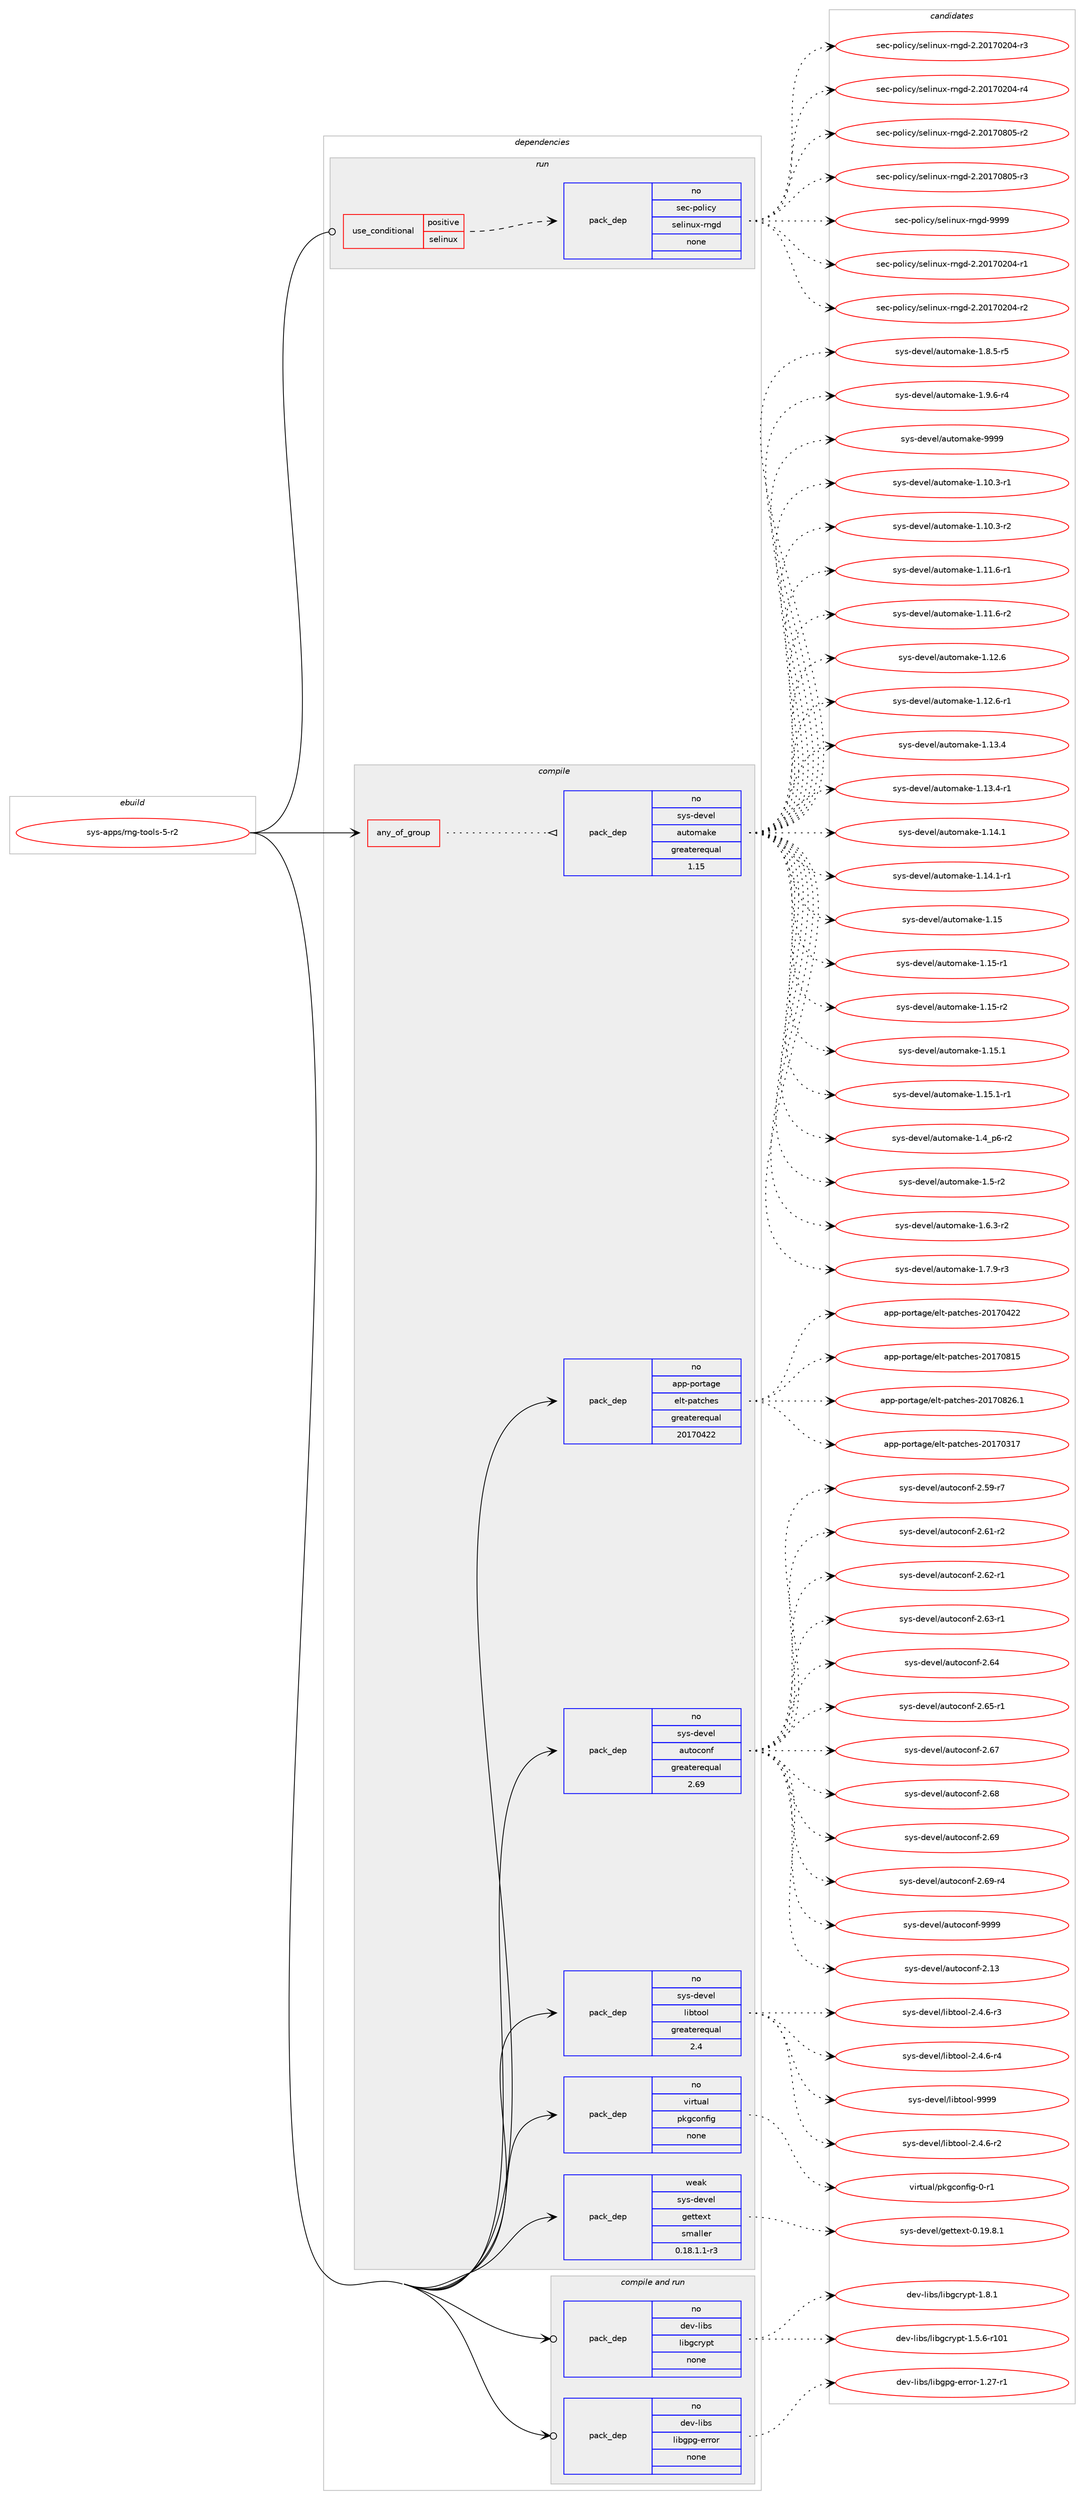 digraph prolog {

# *************
# Graph options
# *************

newrank=true;
concentrate=true;
compound=true;
graph [rankdir=LR,fontname=Helvetica,fontsize=10,ranksep=1.5];#, ranksep=2.5, nodesep=0.2];
edge  [arrowhead=vee];
node  [fontname=Helvetica,fontsize=10];

# **********
# The ebuild
# **********

subgraph cluster_leftcol {
color=gray;
rank=same;
label=<<i>ebuild</i>>;
id [label="sys-apps/rng-tools-5-r2", color=red, width=4, href="../sys-apps/rng-tools-5-r2.svg"];
}

# ****************
# The dependencies
# ****************

subgraph cluster_midcol {
color=gray;
label=<<i>dependencies</i>>;
subgraph cluster_compile {
fillcolor="#eeeeee";
style=filled;
label=<<i>compile</i>>;
subgraph any7891 {
dependency472213 [label=<<TABLE BORDER="0" CELLBORDER="1" CELLSPACING="0" CELLPADDING="4"><TR><TD CELLPADDING="10">any_of_group</TD></TR></TABLE>>, shape=none, color=red];subgraph pack350253 {
dependency472214 [label=<<TABLE BORDER="0" CELLBORDER="1" CELLSPACING="0" CELLPADDING="4" WIDTH="220"><TR><TD ROWSPAN="6" CELLPADDING="30">pack_dep</TD></TR><TR><TD WIDTH="110">no</TD></TR><TR><TD>sys-devel</TD></TR><TR><TD>automake</TD></TR><TR><TD>greaterequal</TD></TR><TR><TD>1.15</TD></TR></TABLE>>, shape=none, color=blue];
}
dependency472213:e -> dependency472214:w [weight=20,style="dotted",arrowhead="oinv"];
}
id:e -> dependency472213:w [weight=20,style="solid",arrowhead="vee"];
subgraph pack350254 {
dependency472215 [label=<<TABLE BORDER="0" CELLBORDER="1" CELLSPACING="0" CELLPADDING="4" WIDTH="220"><TR><TD ROWSPAN="6" CELLPADDING="30">pack_dep</TD></TR><TR><TD WIDTH="110">no</TD></TR><TR><TD>app-portage</TD></TR><TR><TD>elt-patches</TD></TR><TR><TD>greaterequal</TD></TR><TR><TD>20170422</TD></TR></TABLE>>, shape=none, color=blue];
}
id:e -> dependency472215:w [weight=20,style="solid",arrowhead="vee"];
subgraph pack350255 {
dependency472216 [label=<<TABLE BORDER="0" CELLBORDER="1" CELLSPACING="0" CELLPADDING="4" WIDTH="220"><TR><TD ROWSPAN="6" CELLPADDING="30">pack_dep</TD></TR><TR><TD WIDTH="110">no</TD></TR><TR><TD>sys-devel</TD></TR><TR><TD>autoconf</TD></TR><TR><TD>greaterequal</TD></TR><TR><TD>2.69</TD></TR></TABLE>>, shape=none, color=blue];
}
id:e -> dependency472216:w [weight=20,style="solid",arrowhead="vee"];
subgraph pack350256 {
dependency472217 [label=<<TABLE BORDER="0" CELLBORDER="1" CELLSPACING="0" CELLPADDING="4" WIDTH="220"><TR><TD ROWSPAN="6" CELLPADDING="30">pack_dep</TD></TR><TR><TD WIDTH="110">no</TD></TR><TR><TD>sys-devel</TD></TR><TR><TD>libtool</TD></TR><TR><TD>greaterequal</TD></TR><TR><TD>2.4</TD></TR></TABLE>>, shape=none, color=blue];
}
id:e -> dependency472217:w [weight=20,style="solid",arrowhead="vee"];
subgraph pack350257 {
dependency472218 [label=<<TABLE BORDER="0" CELLBORDER="1" CELLSPACING="0" CELLPADDING="4" WIDTH="220"><TR><TD ROWSPAN="6" CELLPADDING="30">pack_dep</TD></TR><TR><TD WIDTH="110">no</TD></TR><TR><TD>virtual</TD></TR><TR><TD>pkgconfig</TD></TR><TR><TD>none</TD></TR><TR><TD></TD></TR></TABLE>>, shape=none, color=blue];
}
id:e -> dependency472218:w [weight=20,style="solid",arrowhead="vee"];
subgraph pack350258 {
dependency472219 [label=<<TABLE BORDER="0" CELLBORDER="1" CELLSPACING="0" CELLPADDING="4" WIDTH="220"><TR><TD ROWSPAN="6" CELLPADDING="30">pack_dep</TD></TR><TR><TD WIDTH="110">weak</TD></TR><TR><TD>sys-devel</TD></TR><TR><TD>gettext</TD></TR><TR><TD>smaller</TD></TR><TR><TD>0.18.1.1-r3</TD></TR></TABLE>>, shape=none, color=blue];
}
id:e -> dependency472219:w [weight=20,style="solid",arrowhead="vee"];
}
subgraph cluster_compileandrun {
fillcolor="#eeeeee";
style=filled;
label=<<i>compile and run</i>>;
subgraph pack350259 {
dependency472220 [label=<<TABLE BORDER="0" CELLBORDER="1" CELLSPACING="0" CELLPADDING="4" WIDTH="220"><TR><TD ROWSPAN="6" CELLPADDING="30">pack_dep</TD></TR><TR><TD WIDTH="110">no</TD></TR><TR><TD>dev-libs</TD></TR><TR><TD>libgcrypt</TD></TR><TR><TD>none</TD></TR><TR><TD></TD></TR></TABLE>>, shape=none, color=blue];
}
id:e -> dependency472220:w [weight=20,style="solid",arrowhead="odotvee"];
subgraph pack350260 {
dependency472221 [label=<<TABLE BORDER="0" CELLBORDER="1" CELLSPACING="0" CELLPADDING="4" WIDTH="220"><TR><TD ROWSPAN="6" CELLPADDING="30">pack_dep</TD></TR><TR><TD WIDTH="110">no</TD></TR><TR><TD>dev-libs</TD></TR><TR><TD>libgpg-error</TD></TR><TR><TD>none</TD></TR><TR><TD></TD></TR></TABLE>>, shape=none, color=blue];
}
id:e -> dependency472221:w [weight=20,style="solid",arrowhead="odotvee"];
}
subgraph cluster_run {
fillcolor="#eeeeee";
style=filled;
label=<<i>run</i>>;
subgraph cond113814 {
dependency472222 [label=<<TABLE BORDER="0" CELLBORDER="1" CELLSPACING="0" CELLPADDING="4"><TR><TD ROWSPAN="3" CELLPADDING="10">use_conditional</TD></TR><TR><TD>positive</TD></TR><TR><TD>selinux</TD></TR></TABLE>>, shape=none, color=red];
subgraph pack350261 {
dependency472223 [label=<<TABLE BORDER="0" CELLBORDER="1" CELLSPACING="0" CELLPADDING="4" WIDTH="220"><TR><TD ROWSPAN="6" CELLPADDING="30">pack_dep</TD></TR><TR><TD WIDTH="110">no</TD></TR><TR><TD>sec-policy</TD></TR><TR><TD>selinux-rngd</TD></TR><TR><TD>none</TD></TR><TR><TD></TD></TR></TABLE>>, shape=none, color=blue];
}
dependency472222:e -> dependency472223:w [weight=20,style="dashed",arrowhead="vee"];
}
id:e -> dependency472222:w [weight=20,style="solid",arrowhead="odot"];
}
}

# **************
# The candidates
# **************

subgraph cluster_choices {
rank=same;
color=gray;
label=<<i>candidates</i>>;

subgraph choice350253 {
color=black;
nodesep=1;
choice11512111545100101118101108479711711611110997107101454946494846514511449 [label="sys-devel/automake-1.10.3-r1", color=red, width=4,href="../sys-devel/automake-1.10.3-r1.svg"];
choice11512111545100101118101108479711711611110997107101454946494846514511450 [label="sys-devel/automake-1.10.3-r2", color=red, width=4,href="../sys-devel/automake-1.10.3-r2.svg"];
choice11512111545100101118101108479711711611110997107101454946494946544511449 [label="sys-devel/automake-1.11.6-r1", color=red, width=4,href="../sys-devel/automake-1.11.6-r1.svg"];
choice11512111545100101118101108479711711611110997107101454946494946544511450 [label="sys-devel/automake-1.11.6-r2", color=red, width=4,href="../sys-devel/automake-1.11.6-r2.svg"];
choice1151211154510010111810110847971171161111099710710145494649504654 [label="sys-devel/automake-1.12.6", color=red, width=4,href="../sys-devel/automake-1.12.6.svg"];
choice11512111545100101118101108479711711611110997107101454946495046544511449 [label="sys-devel/automake-1.12.6-r1", color=red, width=4,href="../sys-devel/automake-1.12.6-r1.svg"];
choice1151211154510010111810110847971171161111099710710145494649514652 [label="sys-devel/automake-1.13.4", color=red, width=4,href="../sys-devel/automake-1.13.4.svg"];
choice11512111545100101118101108479711711611110997107101454946495146524511449 [label="sys-devel/automake-1.13.4-r1", color=red, width=4,href="../sys-devel/automake-1.13.4-r1.svg"];
choice1151211154510010111810110847971171161111099710710145494649524649 [label="sys-devel/automake-1.14.1", color=red, width=4,href="../sys-devel/automake-1.14.1.svg"];
choice11512111545100101118101108479711711611110997107101454946495246494511449 [label="sys-devel/automake-1.14.1-r1", color=red, width=4,href="../sys-devel/automake-1.14.1-r1.svg"];
choice115121115451001011181011084797117116111109971071014549464953 [label="sys-devel/automake-1.15", color=red, width=4,href="../sys-devel/automake-1.15.svg"];
choice1151211154510010111810110847971171161111099710710145494649534511449 [label="sys-devel/automake-1.15-r1", color=red, width=4,href="../sys-devel/automake-1.15-r1.svg"];
choice1151211154510010111810110847971171161111099710710145494649534511450 [label="sys-devel/automake-1.15-r2", color=red, width=4,href="../sys-devel/automake-1.15-r2.svg"];
choice1151211154510010111810110847971171161111099710710145494649534649 [label="sys-devel/automake-1.15.1", color=red, width=4,href="../sys-devel/automake-1.15.1.svg"];
choice11512111545100101118101108479711711611110997107101454946495346494511449 [label="sys-devel/automake-1.15.1-r1", color=red, width=4,href="../sys-devel/automake-1.15.1-r1.svg"];
choice115121115451001011181011084797117116111109971071014549465295112544511450 [label="sys-devel/automake-1.4_p6-r2", color=red, width=4,href="../sys-devel/automake-1.4_p6-r2.svg"];
choice11512111545100101118101108479711711611110997107101454946534511450 [label="sys-devel/automake-1.5-r2", color=red, width=4,href="../sys-devel/automake-1.5-r2.svg"];
choice115121115451001011181011084797117116111109971071014549465446514511450 [label="sys-devel/automake-1.6.3-r2", color=red, width=4,href="../sys-devel/automake-1.6.3-r2.svg"];
choice115121115451001011181011084797117116111109971071014549465546574511451 [label="sys-devel/automake-1.7.9-r3", color=red, width=4,href="../sys-devel/automake-1.7.9-r3.svg"];
choice115121115451001011181011084797117116111109971071014549465646534511453 [label="sys-devel/automake-1.8.5-r5", color=red, width=4,href="../sys-devel/automake-1.8.5-r5.svg"];
choice115121115451001011181011084797117116111109971071014549465746544511452 [label="sys-devel/automake-1.9.6-r4", color=red, width=4,href="../sys-devel/automake-1.9.6-r4.svg"];
choice115121115451001011181011084797117116111109971071014557575757 [label="sys-devel/automake-9999", color=red, width=4,href="../sys-devel/automake-9999.svg"];
dependency472214:e -> choice11512111545100101118101108479711711611110997107101454946494846514511449:w [style=dotted,weight="100"];
dependency472214:e -> choice11512111545100101118101108479711711611110997107101454946494846514511450:w [style=dotted,weight="100"];
dependency472214:e -> choice11512111545100101118101108479711711611110997107101454946494946544511449:w [style=dotted,weight="100"];
dependency472214:e -> choice11512111545100101118101108479711711611110997107101454946494946544511450:w [style=dotted,weight="100"];
dependency472214:e -> choice1151211154510010111810110847971171161111099710710145494649504654:w [style=dotted,weight="100"];
dependency472214:e -> choice11512111545100101118101108479711711611110997107101454946495046544511449:w [style=dotted,weight="100"];
dependency472214:e -> choice1151211154510010111810110847971171161111099710710145494649514652:w [style=dotted,weight="100"];
dependency472214:e -> choice11512111545100101118101108479711711611110997107101454946495146524511449:w [style=dotted,weight="100"];
dependency472214:e -> choice1151211154510010111810110847971171161111099710710145494649524649:w [style=dotted,weight="100"];
dependency472214:e -> choice11512111545100101118101108479711711611110997107101454946495246494511449:w [style=dotted,weight="100"];
dependency472214:e -> choice115121115451001011181011084797117116111109971071014549464953:w [style=dotted,weight="100"];
dependency472214:e -> choice1151211154510010111810110847971171161111099710710145494649534511449:w [style=dotted,weight="100"];
dependency472214:e -> choice1151211154510010111810110847971171161111099710710145494649534511450:w [style=dotted,weight="100"];
dependency472214:e -> choice1151211154510010111810110847971171161111099710710145494649534649:w [style=dotted,weight="100"];
dependency472214:e -> choice11512111545100101118101108479711711611110997107101454946495346494511449:w [style=dotted,weight="100"];
dependency472214:e -> choice115121115451001011181011084797117116111109971071014549465295112544511450:w [style=dotted,weight="100"];
dependency472214:e -> choice11512111545100101118101108479711711611110997107101454946534511450:w [style=dotted,weight="100"];
dependency472214:e -> choice115121115451001011181011084797117116111109971071014549465446514511450:w [style=dotted,weight="100"];
dependency472214:e -> choice115121115451001011181011084797117116111109971071014549465546574511451:w [style=dotted,weight="100"];
dependency472214:e -> choice115121115451001011181011084797117116111109971071014549465646534511453:w [style=dotted,weight="100"];
dependency472214:e -> choice115121115451001011181011084797117116111109971071014549465746544511452:w [style=dotted,weight="100"];
dependency472214:e -> choice115121115451001011181011084797117116111109971071014557575757:w [style=dotted,weight="100"];
}
subgraph choice350254 {
color=black;
nodesep=1;
choice97112112451121111141169710310147101108116451129711699104101115455048495548514955 [label="app-portage/elt-patches-20170317", color=red, width=4,href="../app-portage/elt-patches-20170317.svg"];
choice97112112451121111141169710310147101108116451129711699104101115455048495548525050 [label="app-portage/elt-patches-20170422", color=red, width=4,href="../app-portage/elt-patches-20170422.svg"];
choice97112112451121111141169710310147101108116451129711699104101115455048495548564953 [label="app-portage/elt-patches-20170815", color=red, width=4,href="../app-portage/elt-patches-20170815.svg"];
choice971121124511211111411697103101471011081164511297116991041011154550484955485650544649 [label="app-portage/elt-patches-20170826.1", color=red, width=4,href="../app-portage/elt-patches-20170826.1.svg"];
dependency472215:e -> choice97112112451121111141169710310147101108116451129711699104101115455048495548514955:w [style=dotted,weight="100"];
dependency472215:e -> choice97112112451121111141169710310147101108116451129711699104101115455048495548525050:w [style=dotted,weight="100"];
dependency472215:e -> choice97112112451121111141169710310147101108116451129711699104101115455048495548564953:w [style=dotted,weight="100"];
dependency472215:e -> choice971121124511211111411697103101471011081164511297116991041011154550484955485650544649:w [style=dotted,weight="100"];
}
subgraph choice350255 {
color=black;
nodesep=1;
choice115121115451001011181011084797117116111991111101024550464951 [label="sys-devel/autoconf-2.13", color=red, width=4,href="../sys-devel/autoconf-2.13.svg"];
choice1151211154510010111810110847971171161119911111010245504653574511455 [label="sys-devel/autoconf-2.59-r7", color=red, width=4,href="../sys-devel/autoconf-2.59-r7.svg"];
choice1151211154510010111810110847971171161119911111010245504654494511450 [label="sys-devel/autoconf-2.61-r2", color=red, width=4,href="../sys-devel/autoconf-2.61-r2.svg"];
choice1151211154510010111810110847971171161119911111010245504654504511449 [label="sys-devel/autoconf-2.62-r1", color=red, width=4,href="../sys-devel/autoconf-2.62-r1.svg"];
choice1151211154510010111810110847971171161119911111010245504654514511449 [label="sys-devel/autoconf-2.63-r1", color=red, width=4,href="../sys-devel/autoconf-2.63-r1.svg"];
choice115121115451001011181011084797117116111991111101024550465452 [label="sys-devel/autoconf-2.64", color=red, width=4,href="../sys-devel/autoconf-2.64.svg"];
choice1151211154510010111810110847971171161119911111010245504654534511449 [label="sys-devel/autoconf-2.65-r1", color=red, width=4,href="../sys-devel/autoconf-2.65-r1.svg"];
choice115121115451001011181011084797117116111991111101024550465455 [label="sys-devel/autoconf-2.67", color=red, width=4,href="../sys-devel/autoconf-2.67.svg"];
choice115121115451001011181011084797117116111991111101024550465456 [label="sys-devel/autoconf-2.68", color=red, width=4,href="../sys-devel/autoconf-2.68.svg"];
choice115121115451001011181011084797117116111991111101024550465457 [label="sys-devel/autoconf-2.69", color=red, width=4,href="../sys-devel/autoconf-2.69.svg"];
choice1151211154510010111810110847971171161119911111010245504654574511452 [label="sys-devel/autoconf-2.69-r4", color=red, width=4,href="../sys-devel/autoconf-2.69-r4.svg"];
choice115121115451001011181011084797117116111991111101024557575757 [label="sys-devel/autoconf-9999", color=red, width=4,href="../sys-devel/autoconf-9999.svg"];
dependency472216:e -> choice115121115451001011181011084797117116111991111101024550464951:w [style=dotted,weight="100"];
dependency472216:e -> choice1151211154510010111810110847971171161119911111010245504653574511455:w [style=dotted,weight="100"];
dependency472216:e -> choice1151211154510010111810110847971171161119911111010245504654494511450:w [style=dotted,weight="100"];
dependency472216:e -> choice1151211154510010111810110847971171161119911111010245504654504511449:w [style=dotted,weight="100"];
dependency472216:e -> choice1151211154510010111810110847971171161119911111010245504654514511449:w [style=dotted,weight="100"];
dependency472216:e -> choice115121115451001011181011084797117116111991111101024550465452:w [style=dotted,weight="100"];
dependency472216:e -> choice1151211154510010111810110847971171161119911111010245504654534511449:w [style=dotted,weight="100"];
dependency472216:e -> choice115121115451001011181011084797117116111991111101024550465455:w [style=dotted,weight="100"];
dependency472216:e -> choice115121115451001011181011084797117116111991111101024550465456:w [style=dotted,weight="100"];
dependency472216:e -> choice115121115451001011181011084797117116111991111101024550465457:w [style=dotted,weight="100"];
dependency472216:e -> choice1151211154510010111810110847971171161119911111010245504654574511452:w [style=dotted,weight="100"];
dependency472216:e -> choice115121115451001011181011084797117116111991111101024557575757:w [style=dotted,weight="100"];
}
subgraph choice350256 {
color=black;
nodesep=1;
choice1151211154510010111810110847108105981161111111084550465246544511450 [label="sys-devel/libtool-2.4.6-r2", color=red, width=4,href="../sys-devel/libtool-2.4.6-r2.svg"];
choice1151211154510010111810110847108105981161111111084550465246544511451 [label="sys-devel/libtool-2.4.6-r3", color=red, width=4,href="../sys-devel/libtool-2.4.6-r3.svg"];
choice1151211154510010111810110847108105981161111111084550465246544511452 [label="sys-devel/libtool-2.4.6-r4", color=red, width=4,href="../sys-devel/libtool-2.4.6-r4.svg"];
choice1151211154510010111810110847108105981161111111084557575757 [label="sys-devel/libtool-9999", color=red, width=4,href="../sys-devel/libtool-9999.svg"];
dependency472217:e -> choice1151211154510010111810110847108105981161111111084550465246544511450:w [style=dotted,weight="100"];
dependency472217:e -> choice1151211154510010111810110847108105981161111111084550465246544511451:w [style=dotted,weight="100"];
dependency472217:e -> choice1151211154510010111810110847108105981161111111084550465246544511452:w [style=dotted,weight="100"];
dependency472217:e -> choice1151211154510010111810110847108105981161111111084557575757:w [style=dotted,weight="100"];
}
subgraph choice350257 {
color=black;
nodesep=1;
choice11810511411611797108471121071039911111010210510345484511449 [label="virtual/pkgconfig-0-r1", color=red, width=4,href="../virtual/pkgconfig-0-r1.svg"];
dependency472218:e -> choice11810511411611797108471121071039911111010210510345484511449:w [style=dotted,weight="100"];
}
subgraph choice350258 {
color=black;
nodesep=1;
choice1151211154510010111810110847103101116116101120116454846495746564649 [label="sys-devel/gettext-0.19.8.1", color=red, width=4,href="../sys-devel/gettext-0.19.8.1.svg"];
dependency472219:e -> choice1151211154510010111810110847103101116116101120116454846495746564649:w [style=dotted,weight="100"];
}
subgraph choice350259 {
color=black;
nodesep=1;
choice100101118451081059811547108105981039911412111211645494653465445114494849 [label="dev-libs/libgcrypt-1.5.6-r101", color=red, width=4,href="../dev-libs/libgcrypt-1.5.6-r101.svg"];
choice1001011184510810598115471081059810399114121112116454946564649 [label="dev-libs/libgcrypt-1.8.1", color=red, width=4,href="../dev-libs/libgcrypt-1.8.1.svg"];
dependency472220:e -> choice100101118451081059811547108105981039911412111211645494653465445114494849:w [style=dotted,weight="100"];
dependency472220:e -> choice1001011184510810598115471081059810399114121112116454946564649:w [style=dotted,weight="100"];
}
subgraph choice350260 {
color=black;
nodesep=1;
choice100101118451081059811547108105981031121034510111411411111445494650554511449 [label="dev-libs/libgpg-error-1.27-r1", color=red, width=4,href="../dev-libs/libgpg-error-1.27-r1.svg"];
dependency472221:e -> choice100101118451081059811547108105981031121034510111411411111445494650554511449:w [style=dotted,weight="100"];
}
subgraph choice350261 {
color=black;
nodesep=1;
choice115101994511211110810599121471151011081051101171204511411010310045504650484955485048524511449 [label="sec-policy/selinux-rngd-2.20170204-r1", color=red, width=4,href="../sec-policy/selinux-rngd-2.20170204-r1.svg"];
choice115101994511211110810599121471151011081051101171204511411010310045504650484955485048524511450 [label="sec-policy/selinux-rngd-2.20170204-r2", color=red, width=4,href="../sec-policy/selinux-rngd-2.20170204-r2.svg"];
choice115101994511211110810599121471151011081051101171204511411010310045504650484955485048524511451 [label="sec-policy/selinux-rngd-2.20170204-r3", color=red, width=4,href="../sec-policy/selinux-rngd-2.20170204-r3.svg"];
choice115101994511211110810599121471151011081051101171204511411010310045504650484955485048524511452 [label="sec-policy/selinux-rngd-2.20170204-r4", color=red, width=4,href="../sec-policy/selinux-rngd-2.20170204-r4.svg"];
choice115101994511211110810599121471151011081051101171204511411010310045504650484955485648534511450 [label="sec-policy/selinux-rngd-2.20170805-r2", color=red, width=4,href="../sec-policy/selinux-rngd-2.20170805-r2.svg"];
choice115101994511211110810599121471151011081051101171204511411010310045504650484955485648534511451 [label="sec-policy/selinux-rngd-2.20170805-r3", color=red, width=4,href="../sec-policy/selinux-rngd-2.20170805-r3.svg"];
choice11510199451121111081059912147115101108105110117120451141101031004557575757 [label="sec-policy/selinux-rngd-9999", color=red, width=4,href="../sec-policy/selinux-rngd-9999.svg"];
dependency472223:e -> choice115101994511211110810599121471151011081051101171204511411010310045504650484955485048524511449:w [style=dotted,weight="100"];
dependency472223:e -> choice115101994511211110810599121471151011081051101171204511411010310045504650484955485048524511450:w [style=dotted,weight="100"];
dependency472223:e -> choice115101994511211110810599121471151011081051101171204511411010310045504650484955485048524511451:w [style=dotted,weight="100"];
dependency472223:e -> choice115101994511211110810599121471151011081051101171204511411010310045504650484955485048524511452:w [style=dotted,weight="100"];
dependency472223:e -> choice115101994511211110810599121471151011081051101171204511411010310045504650484955485648534511450:w [style=dotted,weight="100"];
dependency472223:e -> choice115101994511211110810599121471151011081051101171204511411010310045504650484955485648534511451:w [style=dotted,weight="100"];
dependency472223:e -> choice11510199451121111081059912147115101108105110117120451141101031004557575757:w [style=dotted,weight="100"];
}
}

}
